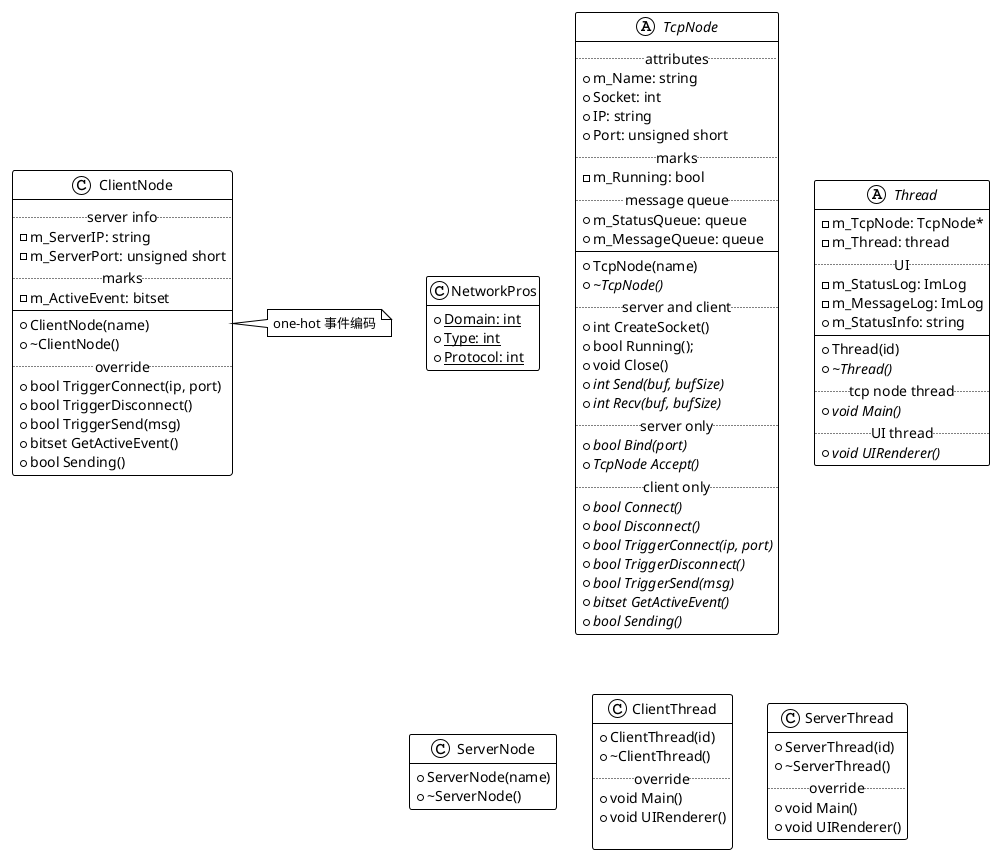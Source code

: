 @startuml
!theme plain
hide empty method
hide empty member

class NetworkPros #white{
    + {static}Domain: int
    + {static}Type: int
    + {static}Protocol: int
}

abstract class TcpNode #white{
    .. attributes ..
    + m_Name: string
    + Socket: int
    + IP: string
    + Port: unsigned short
    .. marks ..
    - m_Running: bool
    .. message queue ..
    + m_StatusQueue: queue
    + m_MessageQueue: queue
    ----
    + TcpNode(name)
    + {abstract}~TcpNode()
    .. server and client ..
    + int CreateSocket()
    + bool Running();
    + void Close()
    + {abstract}int Send(buf, bufSize)
    + {abstract}int Recv(buf, bufSize)
    .. server only ..
    + {abstract}bool Bind(port)
    + {abstract}TcpNode Accept()
    .. client only ..
    + {abstract}bool Connect()
    + {abstract}bool Disconnect()
    + {abstract}{abstract}bool TriggerConnect(ip, port)
    + {abstract}{abstract}bool TriggerDisconnect()
    + {abstract}bool TriggerSend(msg)
    + {abstract}bitset GetActiveEvent()
    + {abstract}bool Sending()
}

abstract class Thread #white{
    - m_TcpNode: TcpNode*
    - m_Thread: thread
    .. UI ..
    - m_StatusLog: ImLog
    - m_MessageLog: ImLog
    + m_StatusInfo: string
    ----
    + Thread(id)
    + {abstract}~Thread()
    .. tcp node thread ..
    + {abstract}void Main()
    .. UI thread ..
    + {abstract}void UIRenderer()
}

class ClientNode #white{
    .. server info ..
    - m_ServerIP: string
    - m_ServerPort: unsigned short
    .. marks ..
    - m_ActiveEvent: bitset
    ----
    + ClientNode(name)
    + ~ClientNode()
    .. override ..
    + bool TriggerConnect(ip, port)
    + bool TriggerDisconnect()
    + bool TriggerSend(msg)
    + bitset GetActiveEvent()
    + bool Sending()
}
note right of ClientNode
    one-hot 事件编码
end note


class ServerNode #white{
    + ServerNode(name)
    + ~ServerNode()
}
class ClientThread #white{
    + ClientThread(id)
    + ~ClientThread()
    .. override ..
    + void Main()
    + void UIRenderer()
    
}
class ServerThread #white{
    + ServerThread(id)
    + ~ServerThread()
    .. override ..
    + void Main()
    + void UIRenderer()
}


/' abstract class Node #white{ '/
/' # m_Nodefd: int '/
/' # m_Running: bool '/
/' + int GetNodefd() '/
/' # {abstract}void Init() '/
/' # {abstract}void Close() '/
/' } '/
/' class Server #white{ '/
/'     ..identifier.. '/
/'     + HostName: string '/  
/'     + Port: uint16_t '/
/'     ..marks.. '/
/'     - m_Listening: bool '/
/'     ..threads.. '/
/'     - m_ListeningThread: thread '/
/'     ..fd.. '/
/'     - m_Listenfd: int '/
/'     - m_Clientfd: int '/
/'     ---- '/
/'     ..main.. '/
/'     + Start() '/
/'     - void Init(Network&) '/
/'     - void Listening() '/
/'     - void Shutdown() '/
/' } '/
/' class Client #white{ '/
/'     ..marks.. '/
/'     - m_Sending: bool '/
/'     - m_Running: bool '/
/'     ..threads.. '/
/'     - m_SendingThread: thread '/
/'     - m_ConnectingThread: thread '/
/'     ..fd.. '/
/'     - m_Sockfd: int '/
/'     ---- '/
/'     ..main.. '/
/'     + void Send(Server*, string&) '/
/'     - void Init(Network&) '/
/'     - void Connect(Server*) '/
/'     - queque<Messsage> Processing(string&) '/
/'     - void Shutdown() '/
/' } '/
/' class Random #white{ '/
/'     + static int randomIntNumber(begin, end) '/
/'     + static bool randomTrigger(probability) '/
/' } '/
/' class Message #white{ '/
/' } '/
/' class Status #white{ '/
/' } '/
@enduml
